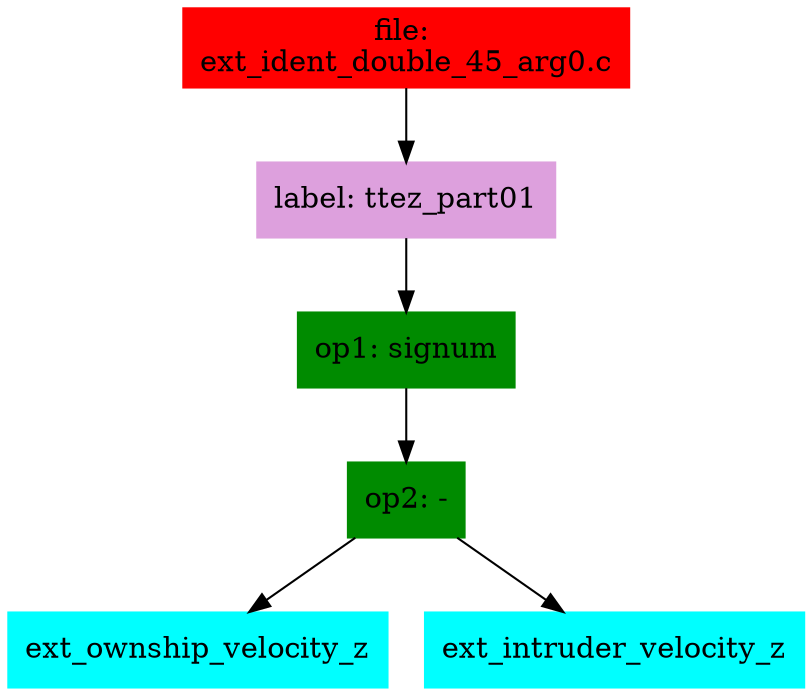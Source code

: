 digraph G {
node [shape=box]

0 [label="file: 
ext_ident_double_45_arg0.c",color=red, style=filled]
1 [label="label: ttez_part01",color=plum, style=filled]
0 -> 1
2 [label="op1: signum",color=green4, style=filled]
1 -> 2
3 [label="op2: -",color=green4, style=filled]
2 -> 3
4 [label="ext_ownship_velocity_z",color=cyan1, style=filled]
3 -> 4
5 [label="ext_intruder_velocity_z",color=cyan1, style=filled]
3 -> 5


}

